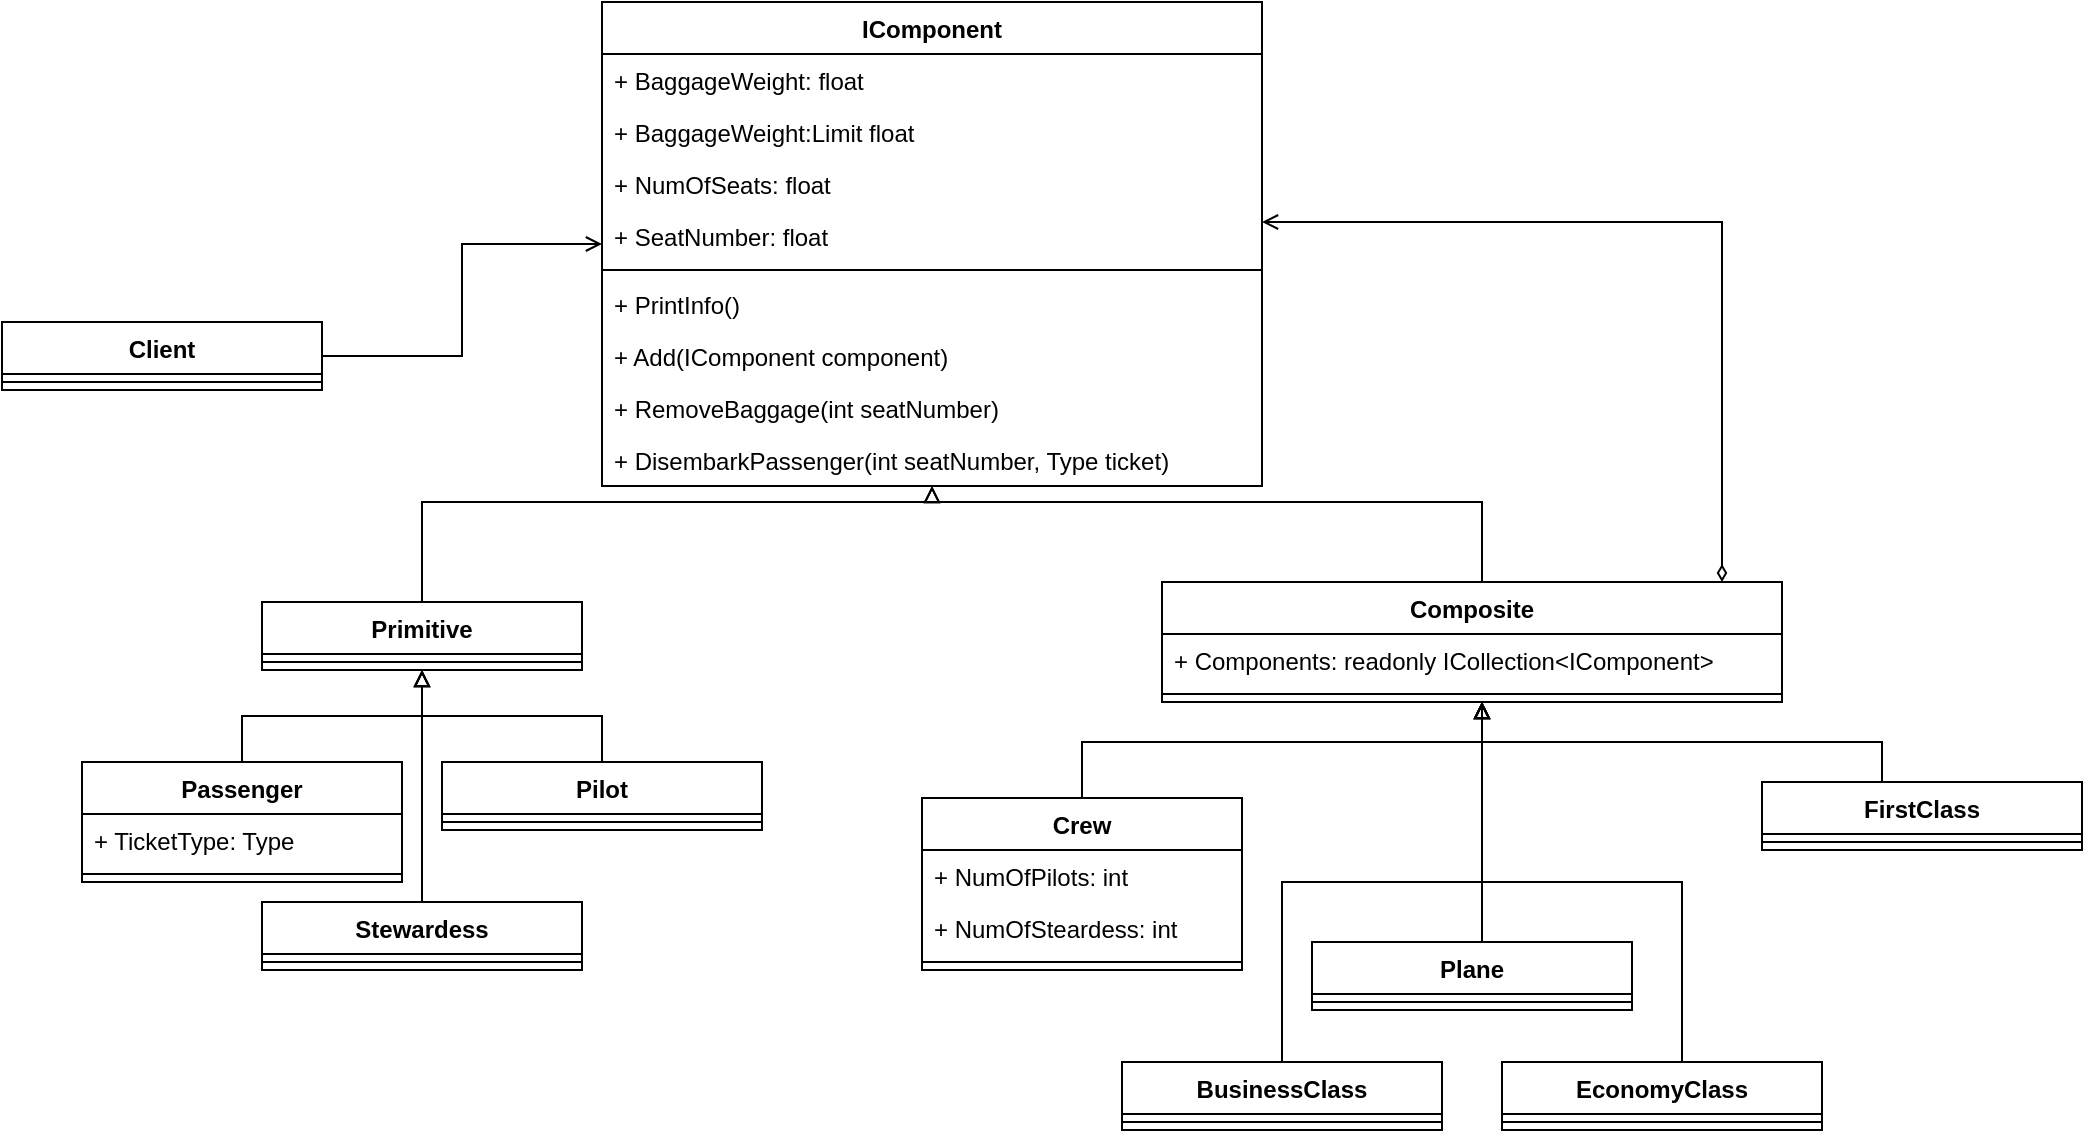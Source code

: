 <mxfile version="14.6.13" type="device"><diagram id="5Y12W4Pte6GiiByR89wl" name="Страница 1"><mxGraphModel dx="2249" dy="1991" grid="1" gridSize="10" guides="1" tooltips="1" connect="1" arrows="1" fold="1" page="1" pageScale="1" pageWidth="827" pageHeight="1169" math="0" shadow="0"><root><mxCell id="0"/><mxCell id="1" parent="0"/><mxCell id="DuPGDFk8TjtIqFcLvviW-1" value="IComponent" style="swimlane;fontStyle=1;align=center;verticalAlign=top;childLayout=stackLayout;horizontal=1;startSize=26;horizontalStack=0;resizeParent=1;resizeParentMax=0;resizeLast=0;collapsible=1;marginBottom=0;" parent="1" vertex="1"><mxGeometry x="140" y="-40" width="330" height="242" as="geometry"/></mxCell><mxCell id="DuPGDFk8TjtIqFcLvviW-2" value="+ BaggageWeight: float" style="text;strokeColor=none;fillColor=none;align=left;verticalAlign=top;spacingLeft=4;spacingRight=4;overflow=hidden;rotatable=0;points=[[0,0.5],[1,0.5]];portConstraint=eastwest;" parent="DuPGDFk8TjtIqFcLvviW-1" vertex="1"><mxGeometry y="26" width="330" height="26" as="geometry"/></mxCell><mxCell id="DuPGDFk8TjtIqFcLvviW-5" value="+ BaggageWeight:Limit float" style="text;strokeColor=none;fillColor=none;align=left;verticalAlign=top;spacingLeft=4;spacingRight=4;overflow=hidden;rotatable=0;points=[[0,0.5],[1,0.5]];portConstraint=eastwest;" parent="DuPGDFk8TjtIqFcLvviW-1" vertex="1"><mxGeometry y="52" width="330" height="26" as="geometry"/></mxCell><mxCell id="DuPGDFk8TjtIqFcLvviW-6" value="+ NumOfSeats: float" style="text;strokeColor=none;fillColor=none;align=left;verticalAlign=top;spacingLeft=4;spacingRight=4;overflow=hidden;rotatable=0;points=[[0,0.5],[1,0.5]];portConstraint=eastwest;" parent="DuPGDFk8TjtIqFcLvviW-1" vertex="1"><mxGeometry y="78" width="330" height="26" as="geometry"/></mxCell><mxCell id="DuPGDFk8TjtIqFcLvviW-7" value="+ SeatNumber: float" style="text;strokeColor=none;fillColor=none;align=left;verticalAlign=top;spacingLeft=4;spacingRight=4;overflow=hidden;rotatable=0;points=[[0,0.5],[1,0.5]];portConstraint=eastwest;" parent="DuPGDFk8TjtIqFcLvviW-1" vertex="1"><mxGeometry y="104" width="330" height="26" as="geometry"/></mxCell><mxCell id="DuPGDFk8TjtIqFcLvviW-3" value="" style="line;strokeWidth=1;fillColor=none;align=left;verticalAlign=middle;spacingTop=-1;spacingLeft=3;spacingRight=3;rotatable=0;labelPosition=right;points=[];portConstraint=eastwest;" parent="DuPGDFk8TjtIqFcLvviW-1" vertex="1"><mxGeometry y="130" width="330" height="8" as="geometry"/></mxCell><mxCell id="3OUmQ-nhTzPpx7jlxKiq-2" value="+ PrintInfo()" style="text;strokeColor=none;fillColor=none;align=left;verticalAlign=top;spacingLeft=4;spacingRight=4;overflow=hidden;rotatable=0;points=[[0,0.5],[1,0.5]];portConstraint=eastwest;" vertex="1" parent="DuPGDFk8TjtIqFcLvviW-1"><mxGeometry y="138" width="330" height="26" as="geometry"/></mxCell><mxCell id="DuPGDFk8TjtIqFcLvviW-4" value="+ Add(IComponent component)" style="text;strokeColor=none;fillColor=none;align=left;verticalAlign=top;spacingLeft=4;spacingRight=4;overflow=hidden;rotatable=0;points=[[0,0.5],[1,0.5]];portConstraint=eastwest;" parent="DuPGDFk8TjtIqFcLvviW-1" vertex="1"><mxGeometry y="164" width="330" height="26" as="geometry"/></mxCell><mxCell id="DuPGDFk8TjtIqFcLvviW-8" value="+ RemoveBaggage(int seatNumber)" style="text;strokeColor=none;fillColor=none;align=left;verticalAlign=top;spacingLeft=4;spacingRight=4;overflow=hidden;rotatable=0;points=[[0,0.5],[1,0.5]];portConstraint=eastwest;" parent="DuPGDFk8TjtIqFcLvviW-1" vertex="1"><mxGeometry y="190" width="330" height="26" as="geometry"/></mxCell><mxCell id="3OUmQ-nhTzPpx7jlxKiq-1" value="+ DisembarkPassenger(int seatNumber, Type ticket)" style="text;strokeColor=none;fillColor=none;align=left;verticalAlign=top;spacingLeft=4;spacingRight=4;overflow=hidden;rotatable=0;points=[[0,0.5],[1,0.5]];portConstraint=eastwest;" vertex="1" parent="DuPGDFk8TjtIqFcLvviW-1"><mxGeometry y="216" width="330" height="26" as="geometry"/></mxCell><mxCell id="DuPGDFk8TjtIqFcLvviW-13" style="edgeStyle=orthogonalEdgeStyle;rounded=0;orthogonalLoop=1;jettySize=auto;html=1;endArrow=block;endFill=0;" parent="1" source="DuPGDFk8TjtIqFcLvviW-9" target="DuPGDFk8TjtIqFcLvviW-1" edge="1"><mxGeometry relative="1" as="geometry"><Array as="points"><mxPoint x="50" y="210"/><mxPoint x="305" y="210"/></Array></mxGeometry></mxCell><mxCell id="DuPGDFk8TjtIqFcLvviW-9" value="Primitive" style="swimlane;fontStyle=1;align=center;verticalAlign=top;childLayout=stackLayout;horizontal=1;startSize=26;horizontalStack=0;resizeParent=1;resizeParentMax=0;resizeLast=0;collapsible=1;marginBottom=0;" parent="1" vertex="1"><mxGeometry x="-30" y="260" width="160" height="34" as="geometry"/></mxCell><mxCell id="DuPGDFk8TjtIqFcLvviW-11" value="" style="line;strokeWidth=1;fillColor=none;align=left;verticalAlign=middle;spacingTop=-1;spacingLeft=3;spacingRight=3;rotatable=0;labelPosition=right;points=[];portConstraint=eastwest;" parent="DuPGDFk8TjtIqFcLvviW-9" vertex="1"><mxGeometry y="26" width="160" height="8" as="geometry"/></mxCell><mxCell id="DuPGDFk8TjtIqFcLvviW-19" style="edgeStyle=orthogonalEdgeStyle;rounded=0;orthogonalLoop=1;jettySize=auto;html=1;endArrow=block;endFill=0;" parent="1" source="DuPGDFk8TjtIqFcLvviW-15" target="DuPGDFk8TjtIqFcLvviW-9" edge="1"><mxGeometry relative="1" as="geometry"/></mxCell><mxCell id="DuPGDFk8TjtIqFcLvviW-15" value="Passenger&#10;" style="swimlane;fontStyle=1;align=center;verticalAlign=top;childLayout=stackLayout;horizontal=1;startSize=26;horizontalStack=0;resizeParent=1;resizeParentMax=0;resizeLast=0;collapsible=1;marginBottom=0;" parent="1" vertex="1"><mxGeometry x="-120" y="340" width="160" height="60" as="geometry"/></mxCell><mxCell id="DuPGDFk8TjtIqFcLvviW-31" value="+ TicketType: Type" style="text;strokeColor=none;fillColor=none;align=left;verticalAlign=top;spacingLeft=4;spacingRight=4;overflow=hidden;rotatable=0;points=[[0,0.5],[1,0.5]];portConstraint=eastwest;" parent="DuPGDFk8TjtIqFcLvviW-15" vertex="1"><mxGeometry y="26" width="160" height="26" as="geometry"/></mxCell><mxCell id="DuPGDFk8TjtIqFcLvviW-17" value="" style="line;strokeWidth=1;fillColor=none;align=left;verticalAlign=middle;spacingTop=-1;spacingLeft=3;spacingRight=3;rotatable=0;labelPosition=right;points=[];portConstraint=eastwest;" parent="DuPGDFk8TjtIqFcLvviW-15" vertex="1"><mxGeometry y="52" width="160" height="8" as="geometry"/></mxCell><mxCell id="DuPGDFk8TjtIqFcLvviW-22" style="edgeStyle=orthogonalEdgeStyle;rounded=0;orthogonalLoop=1;jettySize=auto;html=1;endArrow=block;endFill=0;" parent="1" source="DuPGDFk8TjtIqFcLvviW-20" target="DuPGDFk8TjtIqFcLvviW-9" edge="1"><mxGeometry relative="1" as="geometry"/></mxCell><mxCell id="DuPGDFk8TjtIqFcLvviW-20" value="Pilot" style="swimlane;fontStyle=1;align=center;verticalAlign=top;childLayout=stackLayout;horizontal=1;startSize=26;horizontalStack=0;resizeParent=1;resizeParentMax=0;resizeLast=0;collapsible=1;marginBottom=0;" parent="1" vertex="1"><mxGeometry x="60" y="340" width="160" height="34" as="geometry"/></mxCell><mxCell id="DuPGDFk8TjtIqFcLvviW-21" value="" style="line;strokeWidth=1;fillColor=none;align=left;verticalAlign=middle;spacingTop=-1;spacingLeft=3;spacingRight=3;rotatable=0;labelPosition=right;points=[];portConstraint=eastwest;" parent="DuPGDFk8TjtIqFcLvviW-20" vertex="1"><mxGeometry y="26" width="160" height="8" as="geometry"/></mxCell><mxCell id="DuPGDFk8TjtIqFcLvviW-25" style="edgeStyle=orthogonalEdgeStyle;rounded=0;orthogonalLoop=1;jettySize=auto;html=1;endArrow=block;endFill=0;" parent="1" source="DuPGDFk8TjtIqFcLvviW-23" target="DuPGDFk8TjtIqFcLvviW-9" edge="1"><mxGeometry relative="1" as="geometry"/></mxCell><mxCell id="DuPGDFk8TjtIqFcLvviW-23" value="Stewardess&#10;" style="swimlane;fontStyle=1;align=center;verticalAlign=top;childLayout=stackLayout;horizontal=1;startSize=26;horizontalStack=0;resizeParent=1;resizeParentMax=0;resizeLast=0;collapsible=1;marginBottom=0;" parent="1" vertex="1"><mxGeometry x="-30" y="410" width="160" height="34" as="geometry"/></mxCell><mxCell id="DuPGDFk8TjtIqFcLvviW-24" value="" style="line;strokeWidth=1;fillColor=none;align=left;verticalAlign=middle;spacingTop=-1;spacingLeft=3;spacingRight=3;rotatable=0;labelPosition=right;points=[];portConstraint=eastwest;" parent="DuPGDFk8TjtIqFcLvviW-23" vertex="1"><mxGeometry y="26" width="160" height="8" as="geometry"/></mxCell><mxCell id="DuPGDFk8TjtIqFcLvviW-30" style="edgeStyle=orthogonalEdgeStyle;rounded=0;orthogonalLoop=1;jettySize=auto;html=1;endArrow=block;endFill=0;" parent="1" source="DuPGDFk8TjtIqFcLvviW-26" target="DuPGDFk8TjtIqFcLvviW-1" edge="1"><mxGeometry relative="1" as="geometry"><Array as="points"><mxPoint x="580" y="210"/><mxPoint x="305" y="210"/></Array></mxGeometry></mxCell><mxCell id="DuPGDFk8TjtIqFcLvviW-59" style="edgeStyle=orthogonalEdgeStyle;rounded=0;orthogonalLoop=1;jettySize=auto;html=1;endArrow=open;endFill=0;startArrow=diamondThin;startFill=0;" parent="1" source="DuPGDFk8TjtIqFcLvviW-26" target="DuPGDFk8TjtIqFcLvviW-1" edge="1"><mxGeometry relative="1" as="geometry"><Array as="points"><mxPoint x="700" y="70"/></Array></mxGeometry></mxCell><mxCell id="DuPGDFk8TjtIqFcLvviW-26" value="Composite" style="swimlane;fontStyle=1;align=center;verticalAlign=top;childLayout=stackLayout;horizontal=1;startSize=26;horizontalStack=0;resizeParent=1;resizeParentMax=0;resizeLast=0;collapsible=1;marginBottom=0;" parent="1" vertex="1"><mxGeometry x="420" y="250" width="310" height="60" as="geometry"/></mxCell><mxCell id="DuPGDFk8TjtIqFcLvviW-52" value="+ Components: readonly ICollection&lt;IComponent&gt; " style="text;strokeColor=none;fillColor=none;align=left;verticalAlign=top;spacingLeft=4;spacingRight=4;overflow=hidden;rotatable=0;points=[[0,0.5],[1,0.5]];portConstraint=eastwest;" parent="DuPGDFk8TjtIqFcLvviW-26" vertex="1"><mxGeometry y="26" width="310" height="26" as="geometry"/></mxCell><mxCell id="DuPGDFk8TjtIqFcLvviW-28" value="" style="line;strokeWidth=1;fillColor=none;align=left;verticalAlign=middle;spacingTop=-1;spacingLeft=3;spacingRight=3;rotatable=0;labelPosition=right;points=[];portConstraint=eastwest;" parent="DuPGDFk8TjtIqFcLvviW-26" vertex="1"><mxGeometry y="52" width="310" height="8" as="geometry"/></mxCell><mxCell id="DuPGDFk8TjtIqFcLvviW-46" style="edgeStyle=orthogonalEdgeStyle;rounded=0;orthogonalLoop=1;jettySize=auto;html=1;endArrow=block;endFill=0;" parent="1" source="DuPGDFk8TjtIqFcLvviW-32" target="DuPGDFk8TjtIqFcLvviW-26" edge="1"><mxGeometry relative="1" as="geometry"><Array as="points"><mxPoint x="380" y="330"/><mxPoint x="580" y="330"/></Array></mxGeometry></mxCell><mxCell id="DuPGDFk8TjtIqFcLvviW-32" value="Crew" style="swimlane;fontStyle=1;align=center;verticalAlign=top;childLayout=stackLayout;horizontal=1;startSize=26;horizontalStack=0;resizeParent=1;resizeParentMax=0;resizeLast=0;collapsible=1;marginBottom=0;" parent="1" vertex="1"><mxGeometry x="300" y="358" width="160" height="86" as="geometry"/></mxCell><mxCell id="DuPGDFk8TjtIqFcLvviW-33" value="+ NumOfPilots: int" style="text;strokeColor=none;fillColor=none;align=left;verticalAlign=top;spacingLeft=4;spacingRight=4;overflow=hidden;rotatable=0;points=[[0,0.5],[1,0.5]];portConstraint=eastwest;" parent="DuPGDFk8TjtIqFcLvviW-32" vertex="1"><mxGeometry y="26" width="160" height="26" as="geometry"/></mxCell><mxCell id="DuPGDFk8TjtIqFcLvviW-36" value="+ NumOfSteardess: int" style="text;strokeColor=none;fillColor=none;align=left;verticalAlign=top;spacingLeft=4;spacingRight=4;overflow=hidden;rotatable=0;points=[[0,0.5],[1,0.5]];portConstraint=eastwest;" parent="DuPGDFk8TjtIqFcLvviW-32" vertex="1"><mxGeometry y="52" width="160" height="26" as="geometry"/></mxCell><mxCell id="DuPGDFk8TjtIqFcLvviW-34" value="" style="line;strokeWidth=1;fillColor=none;align=left;verticalAlign=middle;spacingTop=-1;spacingLeft=3;spacingRight=3;rotatable=0;labelPosition=right;points=[];portConstraint=eastwest;" parent="DuPGDFk8TjtIqFcLvviW-32" vertex="1"><mxGeometry y="78" width="160" height="8" as="geometry"/></mxCell><mxCell id="DuPGDFk8TjtIqFcLvviW-47" style="edgeStyle=orthogonalEdgeStyle;rounded=0;orthogonalLoop=1;jettySize=auto;html=1;endArrow=block;endFill=0;" parent="1" source="DuPGDFk8TjtIqFcLvviW-38" edge="1"><mxGeometry relative="1" as="geometry"><mxPoint x="580" y="310" as="targetPoint"/><Array as="points"><mxPoint x="480" y="400"/><mxPoint x="580" y="400"/></Array></mxGeometry></mxCell><mxCell id="DuPGDFk8TjtIqFcLvviW-38" value="BusinessClass" style="swimlane;fontStyle=1;align=center;verticalAlign=top;childLayout=stackLayout;horizontal=1;startSize=26;horizontalStack=0;resizeParent=1;resizeParentMax=0;resizeLast=0;collapsible=1;marginBottom=0;" parent="1" vertex="1"><mxGeometry x="400" y="490" width="160" height="34" as="geometry"/></mxCell><mxCell id="DuPGDFk8TjtIqFcLvviW-41" value="" style="line;strokeWidth=1;fillColor=none;align=left;verticalAlign=middle;spacingTop=-1;spacingLeft=3;spacingRight=3;rotatable=0;labelPosition=right;points=[];portConstraint=eastwest;" parent="DuPGDFk8TjtIqFcLvviW-38" vertex="1"><mxGeometry y="26" width="160" height="8" as="geometry"/></mxCell><mxCell id="DuPGDFk8TjtIqFcLvviW-48" style="edgeStyle=orthogonalEdgeStyle;rounded=0;orthogonalLoop=1;jettySize=auto;html=1;endArrow=block;endFill=0;" parent="1" source="DuPGDFk8TjtIqFcLvviW-43" target="DuPGDFk8TjtIqFcLvviW-26" edge="1"><mxGeometry relative="1" as="geometry"><Array as="points"><mxPoint x="780" y="330"/><mxPoint x="580" y="330"/></Array></mxGeometry></mxCell><mxCell id="DuPGDFk8TjtIqFcLvviW-43" value="FirstClass" style="swimlane;fontStyle=1;align=center;verticalAlign=top;childLayout=stackLayout;horizontal=1;startSize=26;horizontalStack=0;resizeParent=1;resizeParentMax=0;resizeLast=0;collapsible=1;marginBottom=0;" parent="1" vertex="1"><mxGeometry x="720" y="350" width="160" height="34" as="geometry"/></mxCell><mxCell id="DuPGDFk8TjtIqFcLvviW-44" value="" style="line;strokeWidth=1;fillColor=none;align=left;verticalAlign=middle;spacingTop=-1;spacingLeft=3;spacingRight=3;rotatable=0;labelPosition=right;points=[];portConstraint=eastwest;" parent="DuPGDFk8TjtIqFcLvviW-43" vertex="1"><mxGeometry y="26" width="160" height="8" as="geometry"/></mxCell><mxCell id="DuPGDFk8TjtIqFcLvviW-53" style="edgeStyle=orthogonalEdgeStyle;rounded=0;orthogonalLoop=1;jettySize=auto;html=1;endArrow=block;endFill=0;" parent="1" source="DuPGDFk8TjtIqFcLvviW-49" edge="1"><mxGeometry relative="1" as="geometry"><mxPoint x="580" y="310" as="targetPoint"/><Array as="points"><mxPoint x="680" y="400"/><mxPoint x="580" y="400"/></Array></mxGeometry></mxCell><mxCell id="DuPGDFk8TjtIqFcLvviW-49" value="EconomyClass" style="swimlane;fontStyle=1;align=center;verticalAlign=top;childLayout=stackLayout;horizontal=1;startSize=26;horizontalStack=0;resizeParent=1;resizeParentMax=0;resizeLast=0;collapsible=1;marginBottom=0;" parent="1" vertex="1"><mxGeometry x="590" y="490" width="160" height="34" as="geometry"/></mxCell><mxCell id="DuPGDFk8TjtIqFcLvviW-50" value="" style="line;strokeWidth=1;fillColor=none;align=left;verticalAlign=middle;spacingTop=-1;spacingLeft=3;spacingRight=3;rotatable=0;labelPosition=right;points=[];portConstraint=eastwest;" parent="DuPGDFk8TjtIqFcLvviW-49" vertex="1"><mxGeometry y="26" width="160" height="8" as="geometry"/></mxCell><mxCell id="DuPGDFk8TjtIqFcLvviW-58" style="edgeStyle=orthogonalEdgeStyle;rounded=0;orthogonalLoop=1;jettySize=auto;html=1;endArrow=open;endFill=0;" parent="1" source="DuPGDFk8TjtIqFcLvviW-54" target="DuPGDFk8TjtIqFcLvviW-1" edge="1"><mxGeometry relative="1" as="geometry"/></mxCell><mxCell id="DuPGDFk8TjtIqFcLvviW-54" value="Client" style="swimlane;fontStyle=1;align=center;verticalAlign=top;childLayout=stackLayout;horizontal=1;startSize=26;horizontalStack=0;resizeParent=1;resizeParentMax=0;resizeLast=0;collapsible=1;marginBottom=0;" parent="1" vertex="1"><mxGeometry x="-160" y="120" width="160" height="34" as="geometry"/></mxCell><mxCell id="DuPGDFk8TjtIqFcLvviW-56" value="" style="line;strokeWidth=1;fillColor=none;align=left;verticalAlign=middle;spacingTop=-1;spacingLeft=3;spacingRight=3;rotatable=0;labelPosition=right;points=[];portConstraint=eastwest;" parent="DuPGDFk8TjtIqFcLvviW-54" vertex="1"><mxGeometry y="26" width="160" height="8" as="geometry"/></mxCell><mxCell id="DuPGDFk8TjtIqFcLvviW-63" style="edgeStyle=orthogonalEdgeStyle;rounded=0;orthogonalLoop=1;jettySize=auto;html=1;startArrow=none;startFill=0;endArrow=open;endFill=0;" parent="1" source="DuPGDFk8TjtIqFcLvviW-60" target="DuPGDFk8TjtIqFcLvviW-26" edge="1"><mxGeometry relative="1" as="geometry"><Array as="points"><mxPoint x="580" y="360"/><mxPoint x="580" y="360"/></Array></mxGeometry></mxCell><mxCell id="DuPGDFk8TjtIqFcLvviW-60" value="Plane" style="swimlane;fontStyle=1;align=center;verticalAlign=top;childLayout=stackLayout;horizontal=1;startSize=26;horizontalStack=0;resizeParent=1;resizeParentMax=0;resizeLast=0;collapsible=1;marginBottom=0;" parent="1" vertex="1"><mxGeometry x="495" y="430" width="160" height="34" as="geometry"/></mxCell><mxCell id="DuPGDFk8TjtIqFcLvviW-61" value="" style="line;strokeWidth=1;fillColor=none;align=left;verticalAlign=middle;spacingTop=-1;spacingLeft=3;spacingRight=3;rotatable=0;labelPosition=right;points=[];portConstraint=eastwest;" parent="DuPGDFk8TjtIqFcLvviW-60" vertex="1"><mxGeometry y="26" width="160" height="8" as="geometry"/></mxCell></root></mxGraphModel></diagram></mxfile>